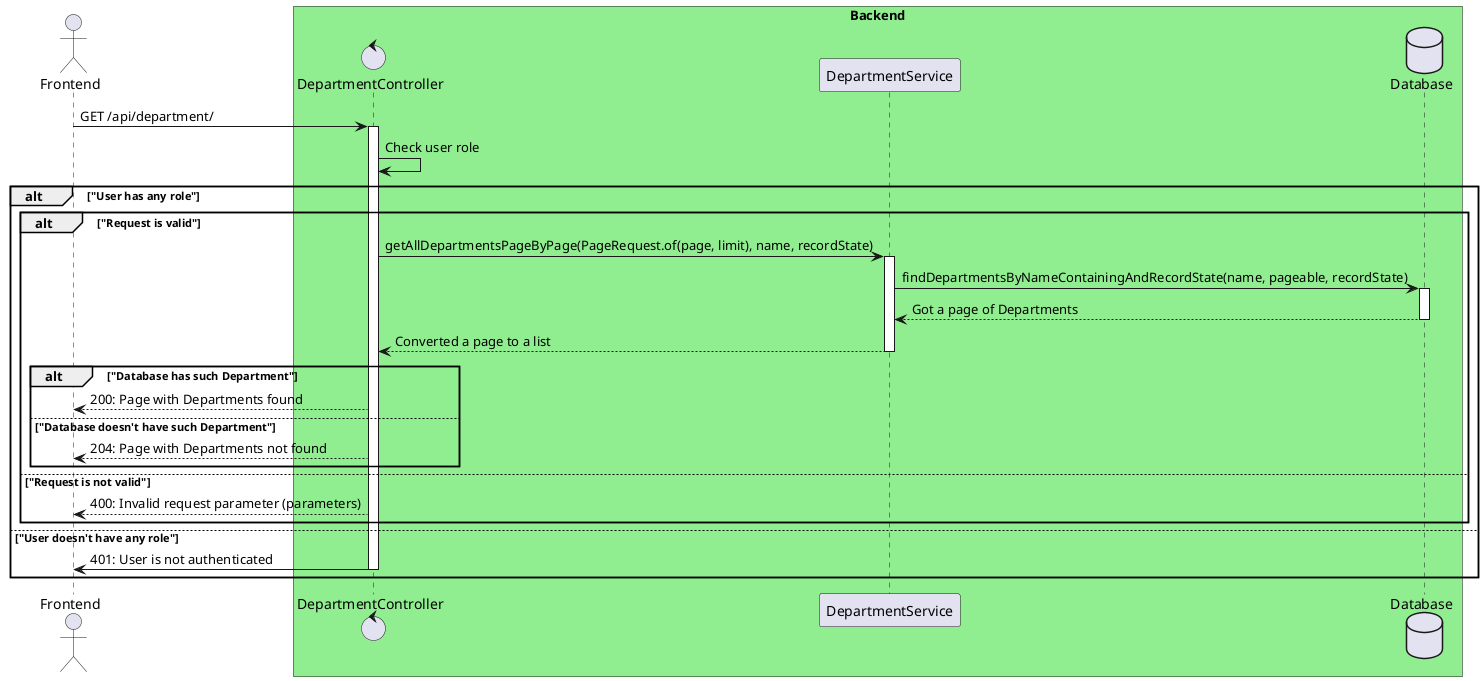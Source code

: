 @startuml

actor "Frontend" as front

box "Backend" #Lightgreen
control "DepartmentController" as controller
participant "DepartmentService" as service
database "Database" as db
end box

'autonumber

front -> controller++: GET /api/department/
controller -> controller: Check user role
alt "User has any role"
        alt "Request is valid"
        controller -> service++: getAllDepartmentsPageByPage(PageRequest.of(page, limit), name, recordState)
        service -> db++: findDepartmentsByNameContainingAndRecordState(name, pageable, recordState)
        db --> service--: Got a page of Departments
        service --> controller--: Converted a page to a list
            alt "Database has such Department"
                controller --> front: 200: Page with Departments found
            else "Database doesn't have such Department"
                controller --> front: 204: Page with Departments not found
            end
        else "Request is not valid"
            controller --> front: 400: Invalid request parameter (parameters)
        end
else "User doesn't have any role"
    controller -> front--: 401: User is not authenticated
end

@enduml
